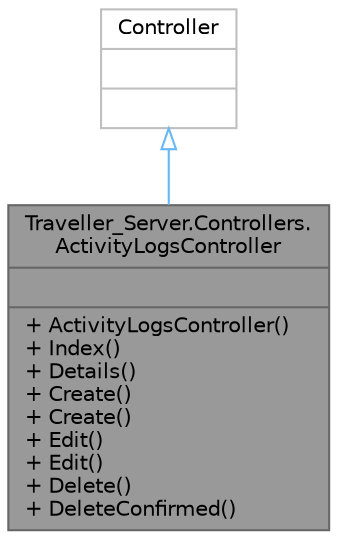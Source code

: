 digraph "Traveller_Server.Controllers.ActivityLogsController"
{
 // LATEX_PDF_SIZE
  bgcolor="transparent";
  edge [fontname=Helvetica,fontsize=10,labelfontname=Helvetica,labelfontsize=10];
  node [fontname=Helvetica,fontsize=10,shape=box,height=0.2,width=0.4];
  Node1 [shape=record,label="{Traveller_Server.Controllers.\lActivityLogsController\n||+ ActivityLogsController()\l+ Index()\l+ Details()\l+ Create()\l+ Create()\l+ Edit()\l+ Edit()\l+ Delete()\l+ DeleteConfirmed()\l}",height=0.2,width=0.4,color="gray40", fillcolor="grey60", style="filled", fontcolor="black",tooltip=" "];
  Node2 -> Node1 [dir="back",color="steelblue1",style="solid",arrowtail="onormal"];
  Node2 [shape=record,label="{Controller\n||}",height=0.2,width=0.4,color="grey75", fillcolor="white", style="filled",tooltip=" "];
}
